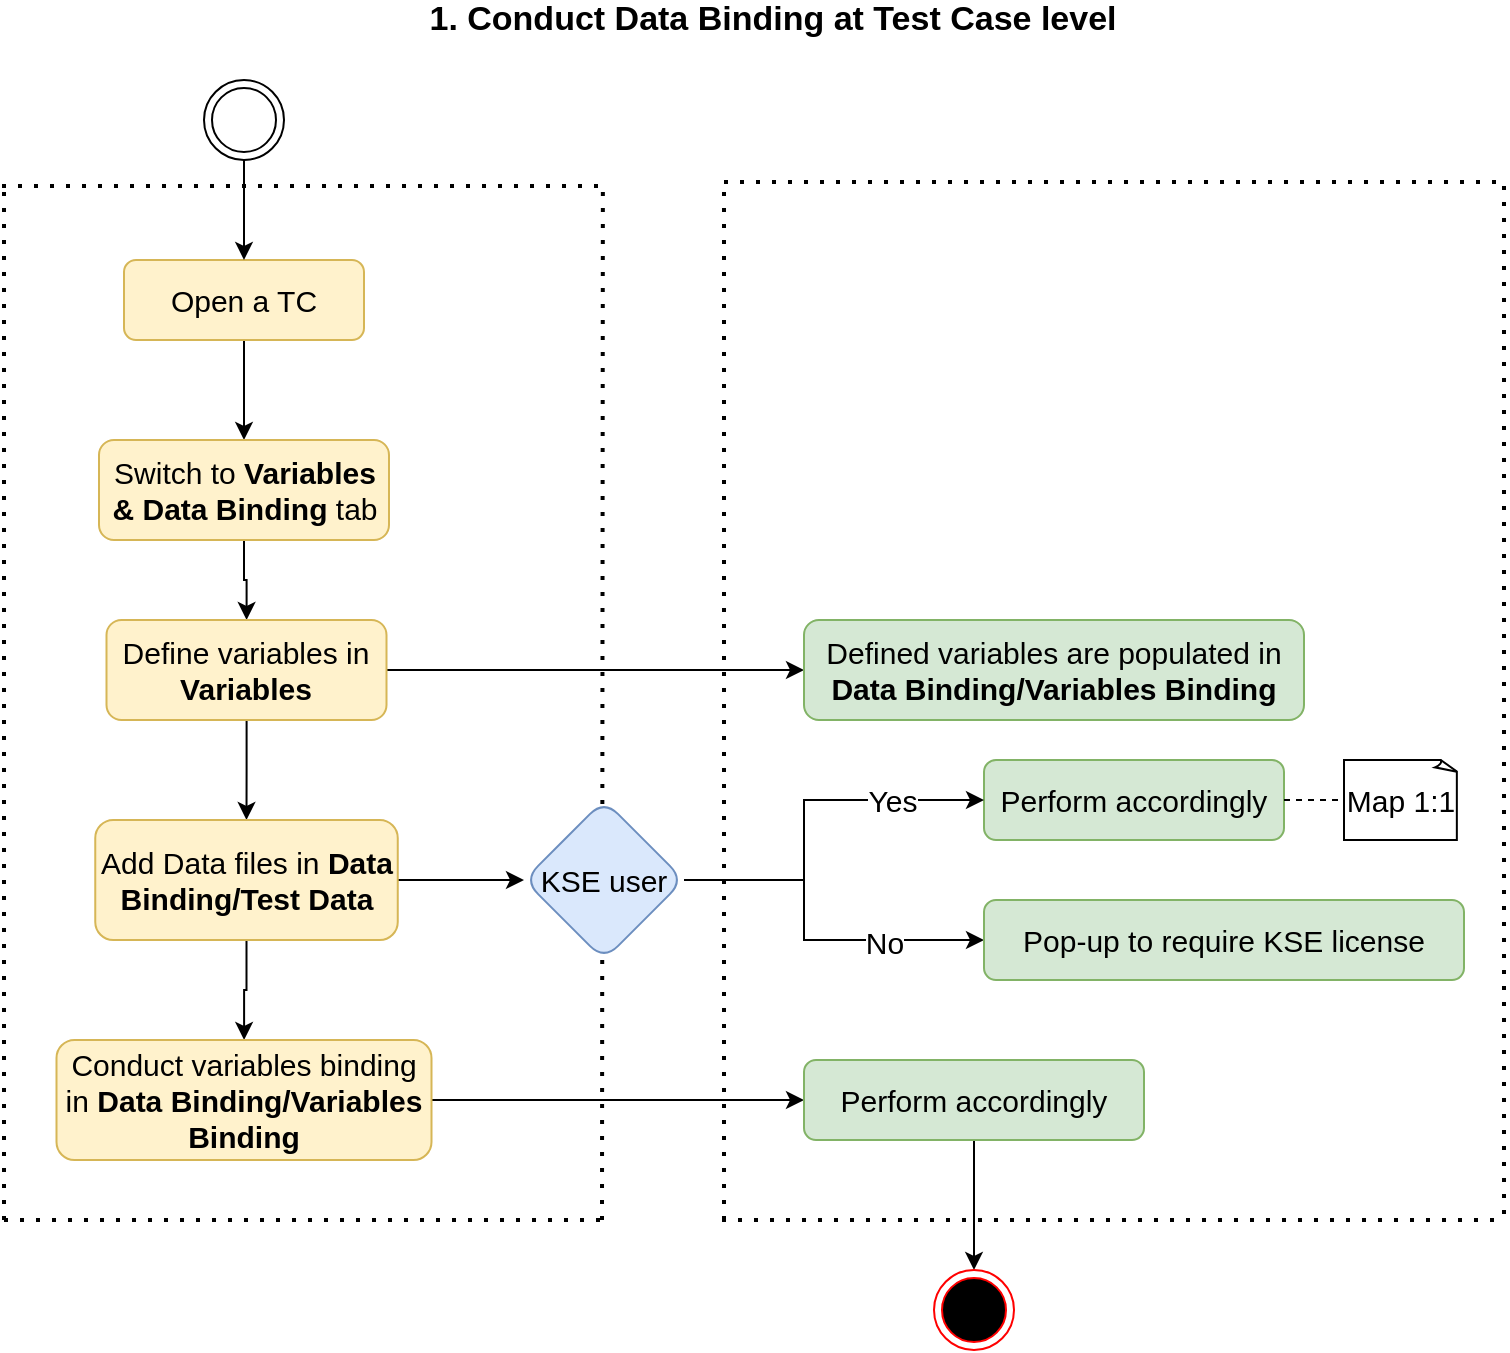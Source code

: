 <mxfile version="16.3.0" type="github" pages="2">
  <diagram id="C5RBs43oDa-KdzZeNtuy" name="conduct-data-binding-at-tc">
    <mxGraphModel dx="1577" dy="1957" grid="1" gridSize="10" guides="1" tooltips="1" connect="1" arrows="1" fold="1" page="1" pageScale="1" pageWidth="827" pageHeight="1169" math="0" shadow="0">
      <root>
        <mxCell id="WIyWlLk6GJQsqaUBKTNV-0" />
        <mxCell id="WIyWlLk6GJQsqaUBKTNV-1" parent="WIyWlLk6GJQsqaUBKTNV-0" />
        <mxCell id="QfkTnqK_QHVf0wzMm1VI-3" value="" style="edgeStyle=orthogonalEdgeStyle;rounded=0;orthogonalLoop=1;jettySize=auto;html=1;fontSize=15;" edge="1" parent="WIyWlLk6GJQsqaUBKTNV-1" source="WIyWlLk6GJQsqaUBKTNV-3" target="WIyWlLk6GJQsqaUBKTNV-7">
          <mxGeometry relative="1" as="geometry" />
        </mxCell>
        <mxCell id="WIyWlLk6GJQsqaUBKTNV-3" value="Open a TC" style="rounded=1;whiteSpace=wrap;html=1;fontSize=15;glass=0;strokeWidth=1;shadow=0;fillColor=#fff2cc;strokeColor=#d6b656;" parent="WIyWlLk6GJQsqaUBKTNV-1" vertex="1">
          <mxGeometry x="160" y="80" width="120" height="40" as="geometry" />
        </mxCell>
        <mxCell id="QfkTnqK_QHVf0wzMm1VI-4" value="" style="edgeStyle=orthogonalEdgeStyle;rounded=0;orthogonalLoop=1;jettySize=auto;html=1;fontSize=15;" edge="1" parent="WIyWlLk6GJQsqaUBKTNV-1" source="WIyWlLk6GJQsqaUBKTNV-7" target="WIyWlLk6GJQsqaUBKTNV-12">
          <mxGeometry relative="1" as="geometry" />
        </mxCell>
        <mxCell id="WIyWlLk6GJQsqaUBKTNV-7" value="Switch to&lt;b style=&quot;font-size: 15px;&quot;&gt; Variables &amp;amp; Data Binding&lt;/b&gt; tab" style="rounded=1;whiteSpace=wrap;html=1;fontSize=15;glass=0;strokeWidth=1;shadow=0;fillColor=#fff2cc;strokeColor=#d6b656;" parent="WIyWlLk6GJQsqaUBKTNV-1" vertex="1">
          <mxGeometry x="147.5" y="170" width="145" height="50" as="geometry" />
        </mxCell>
        <mxCell id="QfkTnqK_QHVf0wzMm1VI-6" value="" style="edgeStyle=orthogonalEdgeStyle;rounded=0;orthogonalLoop=1;jettySize=auto;html=1;fontSize=15;" edge="1" parent="WIyWlLk6GJQsqaUBKTNV-1" source="WIyWlLk6GJQsqaUBKTNV-12" target="QfkTnqK_QHVf0wzMm1VI-5">
          <mxGeometry relative="1" as="geometry" />
        </mxCell>
        <mxCell id="QfkTnqK_QHVf0wzMm1VI-10" value="" style="edgeStyle=orthogonalEdgeStyle;rounded=0;orthogonalLoop=1;jettySize=auto;html=1;fontSize=15;" edge="1" parent="WIyWlLk6GJQsqaUBKTNV-1" source="WIyWlLk6GJQsqaUBKTNV-12" target="QfkTnqK_QHVf0wzMm1VI-9">
          <mxGeometry relative="1" as="geometry" />
        </mxCell>
        <mxCell id="WIyWlLk6GJQsqaUBKTNV-12" value="Define variables in &lt;b style=&quot;font-size: 15px&quot;&gt;Variables&lt;/b&gt;" style="rounded=1;whiteSpace=wrap;html=1;fontSize=15;glass=0;strokeWidth=1;shadow=0;fillColor=#fff2cc;strokeColor=#d6b656;" parent="WIyWlLk6GJQsqaUBKTNV-1" vertex="1">
          <mxGeometry x="151.25" y="260" width="140" height="50" as="geometry" />
        </mxCell>
        <mxCell id="QfkTnqK_QHVf0wzMm1VI-2" value="" style="edgeStyle=orthogonalEdgeStyle;rounded=0;orthogonalLoop=1;jettySize=auto;html=1;fontSize=15;" edge="1" parent="WIyWlLk6GJQsqaUBKTNV-1" source="QfkTnqK_QHVf0wzMm1VI-1" target="WIyWlLk6GJQsqaUBKTNV-3">
          <mxGeometry relative="1" as="geometry" />
        </mxCell>
        <mxCell id="QfkTnqK_QHVf0wzMm1VI-1" value="" style="ellipse;shape=doubleEllipse;html=1;dashed=0;whitespace=wrap;aspect=fixed;fontSize=15;" vertex="1" parent="WIyWlLk6GJQsqaUBKTNV-1">
          <mxGeometry x="200" y="-10" width="40" height="40" as="geometry" />
        </mxCell>
        <mxCell id="QfkTnqK_QHVf0wzMm1VI-8" value="" style="edgeStyle=orthogonalEdgeStyle;rounded=0;orthogonalLoop=1;jettySize=auto;html=1;fontSize=15;" edge="1" parent="WIyWlLk6GJQsqaUBKTNV-1" source="QfkTnqK_QHVf0wzMm1VI-5" target="QfkTnqK_QHVf0wzMm1VI-7">
          <mxGeometry relative="1" as="geometry" />
        </mxCell>
        <mxCell id="QfkTnqK_QHVf0wzMm1VI-14" value="" style="edgeStyle=orthogonalEdgeStyle;rounded=0;orthogonalLoop=1;jettySize=auto;html=1;fontSize=15;" edge="1" parent="WIyWlLk6GJQsqaUBKTNV-1" source="QfkTnqK_QHVf0wzMm1VI-5">
          <mxGeometry relative="1" as="geometry">
            <mxPoint x="360" y="390.0" as="targetPoint" />
          </mxGeometry>
        </mxCell>
        <mxCell id="QfkTnqK_QHVf0wzMm1VI-5" value="Add Data files in &lt;b style=&quot;font-size: 15px;&quot;&gt;Data Binding/Test Data&lt;/b&gt;" style="whiteSpace=wrap;html=1;rounded=1;glass=0;strokeWidth=1;shadow=0;fontSize=15;fillColor=#fff2cc;strokeColor=#d6b656;" vertex="1" parent="WIyWlLk6GJQsqaUBKTNV-1">
          <mxGeometry x="145.63" y="360" width="151.25" height="60" as="geometry" />
        </mxCell>
        <mxCell id="QfkTnqK_QHVf0wzMm1VI-22" value="" style="edgeStyle=orthogonalEdgeStyle;rounded=0;orthogonalLoop=1;jettySize=auto;html=1;fontSize=15;" edge="1" parent="WIyWlLk6GJQsqaUBKTNV-1" source="QfkTnqK_QHVf0wzMm1VI-7" target="QfkTnqK_QHVf0wzMm1VI-21">
          <mxGeometry relative="1" as="geometry" />
        </mxCell>
        <mxCell id="QfkTnqK_QHVf0wzMm1VI-7" value="Conduct variables binding in &lt;b style=&quot;font-size: 15px;&quot;&gt;Data Binding/Variables Binding&lt;/b&gt;" style="whiteSpace=wrap;html=1;rounded=1;glass=0;strokeWidth=1;shadow=0;fontSize=15;fillColor=#fff2cc;strokeColor=#d6b656;" vertex="1" parent="WIyWlLk6GJQsqaUBKTNV-1">
          <mxGeometry x="126.25" y="470" width="187.5" height="60" as="geometry" />
        </mxCell>
        <mxCell id="QfkTnqK_QHVf0wzMm1VI-9" value="Defined variables are populated in &lt;b style=&quot;font-size: 15px;&quot;&gt;Data Binding/Variables Binding&lt;/b&gt;" style="rounded=1;whiteSpace=wrap;html=1;fontSize=15;glass=0;strokeWidth=1;shadow=0;fillColor=#d5e8d4;strokeColor=#82b366;" vertex="1" parent="WIyWlLk6GJQsqaUBKTNV-1">
          <mxGeometry x="500" y="260" width="250" height="50" as="geometry" />
        </mxCell>
        <mxCell id="QfkTnqK_QHVf0wzMm1VI-19" style="edgeStyle=orthogonalEdgeStyle;rounded=0;orthogonalLoop=1;jettySize=auto;html=1;entryX=0;entryY=0.5;entryDx=0;entryDy=0;fontSize=15;" edge="1" parent="WIyWlLk6GJQsqaUBKTNV-1" target="QfkTnqK_QHVf0wzMm1VI-18">
          <mxGeometry relative="1" as="geometry">
            <mxPoint x="440.0" y="390" as="sourcePoint" />
            <Array as="points">
              <mxPoint x="500" y="390" />
              <mxPoint x="500" y="420" />
            </Array>
          </mxGeometry>
        </mxCell>
        <mxCell id="QfkTnqK_QHVf0wzMm1VI-20" value="No" style="edgeLabel;html=1;align=center;verticalAlign=middle;resizable=0;points=[];fontSize=15;" vertex="1" connectable="0" parent="QfkTnqK_QHVf0wzMm1VI-19">
          <mxGeometry x="-0.003" y="1" relative="1" as="geometry">
            <mxPoint x="39" y="1" as="offset" />
          </mxGeometry>
        </mxCell>
        <mxCell id="QfkTnqK_QHVf0wzMm1VI-15" value="Perform accordingly" style="whiteSpace=wrap;html=1;rounded=1;glass=0;strokeWidth=1;shadow=0;fontSize=15;fillColor=#d5e8d4;strokeColor=#82b366;" vertex="1" parent="WIyWlLk6GJQsqaUBKTNV-1">
          <mxGeometry x="590" y="330" width="150" height="40" as="geometry" />
        </mxCell>
        <mxCell id="QfkTnqK_QHVf0wzMm1VI-18" value="Pop-up to require KSE license" style="whiteSpace=wrap;html=1;rounded=1;glass=0;strokeWidth=1;shadow=0;fontSize=15;fillColor=#d5e8d4;strokeColor=#82b366;" vertex="1" parent="WIyWlLk6GJQsqaUBKTNV-1">
          <mxGeometry x="590" y="400" width="240" height="40" as="geometry" />
        </mxCell>
        <mxCell id="QfkTnqK_QHVf0wzMm1VI-25" value="" style="edgeStyle=orthogonalEdgeStyle;rounded=0;orthogonalLoop=1;jettySize=auto;html=1;fontSize=15;" edge="1" parent="WIyWlLk6GJQsqaUBKTNV-1" source="QfkTnqK_QHVf0wzMm1VI-21" target="QfkTnqK_QHVf0wzMm1VI-24">
          <mxGeometry relative="1" as="geometry" />
        </mxCell>
        <mxCell id="QfkTnqK_QHVf0wzMm1VI-21" value="Perform accordingly" style="whiteSpace=wrap;html=1;rounded=1;glass=0;strokeWidth=1;shadow=0;fontSize=15;fillColor=#d5e8d4;strokeColor=#82b366;" vertex="1" parent="WIyWlLk6GJQsqaUBKTNV-1">
          <mxGeometry x="500" y="480" width="170" height="40" as="geometry" />
        </mxCell>
        <mxCell id="QfkTnqK_QHVf0wzMm1VI-24" value="" style="ellipse;html=1;shape=endState;fillColor=#000000;strokeColor=#ff0000;fontSize=15;" vertex="1" parent="WIyWlLk6GJQsqaUBKTNV-1">
          <mxGeometry x="565" y="585" width="40" height="40" as="geometry" />
        </mxCell>
        <mxCell id="QfkTnqK_QHVf0wzMm1VI-28" value="Map 1:1" style="whiteSpace=wrap;html=1;shape=mxgraph.basic.document;fontSize=15;" vertex="1" parent="WIyWlLk6GJQsqaUBKTNV-1">
          <mxGeometry x="770" y="330" width="57" height="40" as="geometry" />
        </mxCell>
        <mxCell id="QfkTnqK_QHVf0wzMm1VI-32" value="&lt;font style=&quot;font-size: 17px&quot;&gt;1. Conduct Data Binding at Test Case level&lt;/font&gt;" style="text;html=1;align=center;verticalAlign=middle;resizable=0;points=[];autosize=1;strokeColor=none;fillColor=none;fontStyle=1;fontSize=15;" vertex="1" parent="WIyWlLk6GJQsqaUBKTNV-1">
          <mxGeometry x="303.75" y="-50" width="360" height="20" as="geometry" />
        </mxCell>
        <mxCell id="QfkTnqK_QHVf0wzMm1VI-33" value="" style="endArrow=none;dashed=1;html=1;dashPattern=1 3;strokeWidth=2;rounded=0;fontSize=15;" edge="1" parent="WIyWlLk6GJQsqaUBKTNV-1">
          <mxGeometry width="50" height="50" relative="1" as="geometry">
            <mxPoint x="100" y="560" as="sourcePoint" />
            <mxPoint x="400" y="560" as="targetPoint" />
          </mxGeometry>
        </mxCell>
        <mxCell id="QfkTnqK_QHVf0wzMm1VI-34" value="" style="endArrow=none;dashed=1;html=1;dashPattern=1 3;strokeWidth=2;rounded=0;fontSize=15;" edge="1" parent="WIyWlLk6GJQsqaUBKTNV-1">
          <mxGeometry width="50" height="50" relative="1" as="geometry">
            <mxPoint x="100" y="560" as="sourcePoint" />
            <mxPoint x="100" y="40" as="targetPoint" />
          </mxGeometry>
        </mxCell>
        <mxCell id="QfkTnqK_QHVf0wzMm1VI-35" value="" style="endArrow=none;dashed=1;html=1;dashPattern=1 3;strokeWidth=2;rounded=0;fontSize=15;" edge="1" parent="WIyWlLk6GJQsqaUBKTNV-1">
          <mxGeometry width="50" height="50" relative="1" as="geometry">
            <mxPoint x="399" y="560" as="sourcePoint" />
            <mxPoint x="399.44" y="40" as="targetPoint" />
          </mxGeometry>
        </mxCell>
        <mxCell id="QfkTnqK_QHVf0wzMm1VI-36" value="" style="endArrow=none;dashed=1;html=1;dashPattern=1 3;strokeWidth=2;rounded=0;fontSize=15;" edge="1" parent="WIyWlLk6GJQsqaUBKTNV-1">
          <mxGeometry width="50" height="50" relative="1" as="geometry">
            <mxPoint x="99" y="43" as="sourcePoint" />
            <mxPoint x="400" y="43" as="targetPoint" />
          </mxGeometry>
        </mxCell>
        <mxCell id="QfkTnqK_QHVf0wzMm1VI-38" style="edgeStyle=orthogonalEdgeStyle;rounded=0;orthogonalLoop=1;jettySize=auto;html=1;entryX=0;entryY=0.5;entryDx=0;entryDy=0;fontSize=15;" edge="1" parent="WIyWlLk6GJQsqaUBKTNV-1" source="QfkTnqK_QHVf0wzMm1VI-37" target="QfkTnqK_QHVf0wzMm1VI-15">
          <mxGeometry relative="1" as="geometry">
            <Array as="points">
              <mxPoint x="500" y="390" />
              <mxPoint x="500" y="350" />
            </Array>
          </mxGeometry>
        </mxCell>
        <mxCell id="QfkTnqK_QHVf0wzMm1VI-39" value="Yes" style="edgeLabel;html=1;align=center;verticalAlign=middle;resizable=0;points=[];fontSize=15;" vertex="1" connectable="0" parent="QfkTnqK_QHVf0wzMm1VI-38">
          <mxGeometry x="0.489" relative="1" as="geometry">
            <mxPoint x="2" as="offset" />
          </mxGeometry>
        </mxCell>
        <mxCell id="QfkTnqK_QHVf0wzMm1VI-37" value="KSE user" style="rhombus;whiteSpace=wrap;html=1;rounded=1;glass=0;strokeWidth=1;shadow=0;fontSize=15;fillColor=#dae8fc;strokeColor=#6c8ebf;" vertex="1" parent="WIyWlLk6GJQsqaUBKTNV-1">
          <mxGeometry x="360" y="350" width="80" height="80" as="geometry" />
        </mxCell>
        <mxCell id="QfkTnqK_QHVf0wzMm1VI-40" value="" style="endArrow=none;dashed=1;html=1;dashPattern=1 3;strokeWidth=2;rounded=0;fontSize=15;" edge="1" parent="WIyWlLk6GJQsqaUBKTNV-1">
          <mxGeometry width="50" height="50" relative="1" as="geometry">
            <mxPoint x="460" y="560" as="sourcePoint" />
            <mxPoint x="460" y="40" as="targetPoint" />
          </mxGeometry>
        </mxCell>
        <mxCell id="QfkTnqK_QHVf0wzMm1VI-41" value="" style="endArrow=none;dashed=1;html=1;dashPattern=1 3;strokeWidth=2;rounded=0;fontSize=15;" edge="1" parent="WIyWlLk6GJQsqaUBKTNV-1">
          <mxGeometry width="50" height="50" relative="1" as="geometry">
            <mxPoint x="460" y="41" as="sourcePoint" />
            <mxPoint x="850" y="41" as="targetPoint" />
          </mxGeometry>
        </mxCell>
        <mxCell id="QfkTnqK_QHVf0wzMm1VI-42" value="" style="endArrow=none;dashed=1;html=1;dashPattern=1 3;strokeWidth=2;rounded=0;fontSize=15;" edge="1" parent="WIyWlLk6GJQsqaUBKTNV-1">
          <mxGeometry width="50" height="50" relative="1" as="geometry">
            <mxPoint x="850" y="557" as="sourcePoint" />
            <mxPoint x="850" y="37" as="targetPoint" />
          </mxGeometry>
        </mxCell>
        <mxCell id="QfkTnqK_QHVf0wzMm1VI-43" value="" style="endArrow=none;dashed=1;html=1;dashPattern=1 3;strokeWidth=2;rounded=0;fontSize=15;" edge="1" parent="WIyWlLk6GJQsqaUBKTNV-1">
          <mxGeometry width="50" height="50" relative="1" as="geometry">
            <mxPoint x="459" y="560" as="sourcePoint" />
            <mxPoint x="850" y="560" as="targetPoint" />
          </mxGeometry>
        </mxCell>
        <mxCell id="QfkTnqK_QHVf0wzMm1VI-46" value="" style="endArrow=none;dashed=1;html=1;rounded=0;fontSize=15;exitX=1;exitY=0.5;exitDx=0;exitDy=0;entryX=0;entryY=0.5;entryDx=0;entryDy=0;entryPerimeter=0;" edge="1" parent="WIyWlLk6GJQsqaUBKTNV-1" source="QfkTnqK_QHVf0wzMm1VI-15" target="QfkTnqK_QHVf0wzMm1VI-28">
          <mxGeometry width="50" height="50" relative="1" as="geometry">
            <mxPoint x="420" y="300" as="sourcePoint" />
            <mxPoint x="470" y="250" as="targetPoint" />
          </mxGeometry>
        </mxCell>
      </root>
    </mxGraphModel>
  </diagram>
  <diagram id="1cekGYw0_-Q41T10hkjc" name="backward-compatible">
    <mxGraphModel dx="873" dy="1915" grid="1" gridSize="10" guides="1" tooltips="1" connect="1" arrows="1" fold="1" page="1" pageScale="1" pageWidth="850" pageHeight="1100" math="0" shadow="0">
      <root>
        <mxCell id="G7K1ntuhQkjRjKOpwgsV-0" />
        <mxCell id="G7K1ntuhQkjRjKOpwgsV-1" parent="G7K1ntuhQkjRjKOpwgsV-0" />
        <mxCell id="ChAdXzxrMKeNjNrX0plX-0" value="&lt;font style=&quot;font-size: 15px&quot;&gt;2. Backward Compatible&lt;/font&gt;" style="text;html=1;align=center;verticalAlign=middle;resizable=0;points=[];autosize=1;strokeColor=none;fillColor=none;fontStyle=1;fontSize=15;" vertex="1" parent="G7K1ntuhQkjRjKOpwgsV-1">
          <mxGeometry x="1630" y="-20" width="190" height="20" as="geometry" />
        </mxCell>
        <mxCell id="ChAdXzxrMKeNjNrX0plX-1" value="" style="edgeStyle=orthogonalEdgeStyle;rounded=0;orthogonalLoop=1;jettySize=auto;html=1;fontSize=15;" edge="1" parent="G7K1ntuhQkjRjKOpwgsV-1" source="ChAdXzxrMKeNjNrX0plX-2" target="ChAdXzxrMKeNjNrX0plX-4">
          <mxGeometry relative="1" as="geometry" />
        </mxCell>
        <mxCell id="ChAdXzxrMKeNjNrX0plX-2" value="Open a TC" style="rounded=1;whiteSpace=wrap;html=1;fontSize=15;glass=0;strokeWidth=1;shadow=0;fillColor=#fff2cc;strokeColor=#d6b656;" vertex="1" parent="G7K1ntuhQkjRjKOpwgsV-1">
          <mxGeometry x="1060" y="40" width="120" height="40" as="geometry" />
        </mxCell>
        <mxCell id="ChAdXzxrMKeNjNrX0plX-3" value="" style="edgeStyle=orthogonalEdgeStyle;rounded=0;orthogonalLoop=1;jettySize=auto;html=1;fontSize=15;" edge="1" parent="G7K1ntuhQkjRjKOpwgsV-1">
          <mxGeometry relative="1" as="geometry">
            <mxPoint x="1200" y="176" as="sourcePoint" />
            <mxPoint x="1530" y="136" as="targetPoint" />
            <Array as="points">
              <mxPoint x="1200" y="176" />
              <mxPoint x="1200" y="96" />
              <mxPoint x="1480" y="96" />
              <mxPoint x="1480" y="136" />
            </Array>
          </mxGeometry>
        </mxCell>
        <mxCell id="ChAdXzxrMKeNjNrX0plX-4" value="Add TC to TS" style="rounded=1;whiteSpace=wrap;html=1;fontSize=15;glass=0;strokeWidth=1;shadow=0;fillColor=#fff2cc;strokeColor=#d6b656;" vertex="1" parent="G7K1ntuhQkjRjKOpwgsV-1">
          <mxGeometry x="1060" y="194" width="120" height="40" as="geometry" />
        </mxCell>
        <mxCell id="ChAdXzxrMKeNjNrX0plX-5" value="1. New project:&lt;br&gt;a. TC has data binding, TS not&amp;nbsp;" style="edgeLabel;html=1;align=left;verticalAlign=middle;resizable=0;points=[];fontSize=15;" vertex="1" connectable="0" parent="G7K1ntuhQkjRjKOpwgsV-1">
          <mxGeometry x="1241.004" y="96" as="geometry" />
        </mxCell>
        <mxCell id="g6Rv6Hhnv-sXQ9xXqwC8-19" value="" style="edgeStyle=orthogonalEdgeStyle;rounded=0;orthogonalLoop=1;jettySize=auto;html=1;fontSize=16;" edge="1" parent="G7K1ntuhQkjRjKOpwgsV-1" source="ChAdXzxrMKeNjNrX0plX-7" target="g6Rv6Hhnv-sXQ9xXqwC8-18">
          <mxGeometry relative="1" as="geometry" />
        </mxCell>
        <mxCell id="ChAdXzxrMKeNjNrX0plX-7" value="Default state: &lt;br&gt;Use data binding at TS" style="rounded=1;whiteSpace=wrap;html=1;fontSize=15;glass=0;strokeWidth=1;shadow=0;fillColor=#d5e8d4;strokeColor=#82b366;" vertex="1" parent="G7K1ntuhQkjRjKOpwgsV-1">
          <mxGeometry x="1701" y="230" width="190" height="50" as="geometry" />
        </mxCell>
        <mxCell id="ChAdXzxrMKeNjNrX0plX-8" value="2. Existing project:&lt;br&gt;a. TC has no data binding, TS has&amp;nbsp;" style="edgeLabel;html=1;align=left;verticalAlign=middle;resizable=0;points=[];fontSize=15;" vertex="1" connectable="0" parent="G7K1ntuhQkjRjKOpwgsV-1">
          <mxGeometry x="1241.004" y="250" as="geometry" />
        </mxCell>
        <mxCell id="ChAdXzxrMKeNjNrX0plX-9" style="edgeStyle=orthogonalEdgeStyle;rounded=0;orthogonalLoop=1;jettySize=auto;html=1;entryX=0;entryY=0.5;entryDx=0;entryDy=0;fontSize=15;" edge="1" parent="G7K1ntuhQkjRjKOpwgsV-1">
          <mxGeometry relative="1" as="geometry">
            <mxPoint x="1550.0" y="144" as="sourcePoint" />
            <mxPoint x="1700" y="174" as="targetPoint" />
            <Array as="points">
              <mxPoint x="1550" y="140" />
              <mxPoint x="1610" y="140" />
              <mxPoint x="1610" y="174" />
            </Array>
          </mxGeometry>
        </mxCell>
        <mxCell id="ChAdXzxrMKeNjNrX0plX-10" value="No" style="edgeLabel;html=1;align=center;verticalAlign=middle;resizable=0;points=[];fontSize=15;" vertex="1" connectable="0" parent="ChAdXzxrMKeNjNrX0plX-9">
          <mxGeometry x="-0.003" y="1" relative="1" as="geometry">
            <mxPoint x="43" y="4" as="offset" />
          </mxGeometry>
        </mxCell>
        <mxCell id="ChAdXzxrMKeNjNrX0plX-11" style="edgeStyle=orthogonalEdgeStyle;rounded=0;orthogonalLoop=1;jettySize=auto;html=1;entryX=0;entryY=0.5;entryDx=0;entryDy=0;fontSize=15;" edge="1" parent="G7K1ntuhQkjRjKOpwgsV-1" source="ChAdXzxrMKeNjNrX0plX-20">
          <mxGeometry relative="1" as="geometry">
            <mxPoint x="1550" y="76.0" as="sourcePoint" />
            <mxPoint x="1700" y="91" as="targetPoint" />
            <Array as="points">
              <mxPoint x="1610" y="140" />
              <mxPoint x="1610" y="91" />
            </Array>
          </mxGeometry>
        </mxCell>
        <mxCell id="ChAdXzxrMKeNjNrX0plX-12" value="Yes" style="edgeLabel;html=1;align=center;verticalAlign=middle;resizable=0;points=[];fontSize=15;" vertex="1" connectable="0" parent="ChAdXzxrMKeNjNrX0plX-11">
          <mxGeometry x="0.489" relative="1" as="geometry">
            <mxPoint x="-5" y="-1" as="offset" />
          </mxGeometry>
        </mxCell>
        <mxCell id="g6Rv6Hhnv-sXQ9xXqwC8-11" value="" style="edgeStyle=orthogonalEdgeStyle;rounded=0;orthogonalLoop=1;jettySize=auto;html=1;fontSize=16;" edge="1" parent="G7K1ntuhQkjRjKOpwgsV-1">
          <mxGeometry relative="1" as="geometry">
            <mxPoint x="1890" y="91" as="sourcePoint" />
            <mxPoint x="1943" y="91" as="targetPoint" />
          </mxGeometry>
        </mxCell>
        <mxCell id="ChAdXzxrMKeNjNrX0plX-13" value="Default state: &lt;br&gt;Use data binding at TC" style="rounded=1;whiteSpace=wrap;html=1;fontSize=15;glass=0;strokeWidth=1;shadow=0;fillColor=#d5e8d4;strokeColor=#82b366;" vertex="1" parent="G7K1ntuhQkjRjKOpwgsV-1">
          <mxGeometry x="1700" y="68.5" width="190" height="50" as="geometry" />
        </mxCell>
        <mxCell id="ChAdXzxrMKeNjNrX0plX-14" value="" style="edgeStyle=orthogonalEdgeStyle;rounded=0;orthogonalLoop=1;jettySize=auto;html=1;fontSize=15;" edge="1" parent="G7K1ntuhQkjRjKOpwgsV-1" source="ChAdXzxrMKeNjNrX0plX-15" target="ChAdXzxrMKeNjNrX0plX-16">
          <mxGeometry relative="1" as="geometry" />
        </mxCell>
        <mxCell id="ChAdXzxrMKeNjNrX0plX-15" value="Default state: &lt;br&gt;Use data binding at TC" style="rounded=1;whiteSpace=wrap;html=1;fontSize=15;glass=0;strokeWidth=1;shadow=0;fillColor=#d5e8d4;strokeColor=#82b366;" vertex="1" parent="G7K1ntuhQkjRjKOpwgsV-1">
          <mxGeometry x="1700" y="144" width="190" height="50" as="geometry" />
        </mxCell>
        <mxCell id="ChAdXzxrMKeNjNrX0plX-16" value="Pop-up to require KSE license" style="rounded=1;whiteSpace=wrap;html=1;fontSize=15;glass=0;strokeWidth=1;shadow=0;fillColor=#d5e8d4;strokeColor=#82b366;" vertex="1" parent="G7K1ntuhQkjRjKOpwgsV-1">
          <mxGeometry x="1943" y="144" width="217" height="50" as="geometry" />
        </mxCell>
        <mxCell id="ChAdXzxrMKeNjNrX0plX-17" value="Shadow edit area at TS" style="whiteSpace=wrap;html=1;shape=mxgraph.basic.document;fontSize=15;" vertex="1" parent="G7K1ntuhQkjRjKOpwgsV-1">
          <mxGeometry x="2190" y="134" width="170" height="40" as="geometry" />
        </mxCell>
        <mxCell id="ChAdXzxrMKeNjNrX0plX-18" value="" style="endArrow=none;dashed=1;html=1;rounded=0;fontSize=15;exitX=1;exitY=0.5;exitDx=0;exitDy=0;entryX=0;entryY=0.5;entryDx=0;entryDy=0;entryPerimeter=0;" edge="1" parent="G7K1ntuhQkjRjKOpwgsV-1" source="ChAdXzxrMKeNjNrX0plX-16" target="ChAdXzxrMKeNjNrX0plX-17">
          <mxGeometry width="50" height="50" relative="1" as="geometry">
            <mxPoint x="2170" y="171" as="sourcePoint" />
            <mxPoint x="1900" y="71" as="targetPoint" />
          </mxGeometry>
        </mxCell>
        <mxCell id="ChAdXzxrMKeNjNrX0plX-19" value="" style="endArrow=classic;html=1;rounded=0;fontSize=15;" edge="1" parent="G7K1ntuhQkjRjKOpwgsV-1">
          <mxGeometry width="50" height="50" relative="1" as="geometry">
            <mxPoint x="1200" y="176" as="sourcePoint" />
            <mxPoint x="1570" y="136" as="targetPoint" />
            <Array as="points">
              <mxPoint x="1480" y="176" />
              <mxPoint x="1480" y="136" />
              <mxPoint x="1560" y="136" />
            </Array>
          </mxGeometry>
        </mxCell>
        <mxCell id="ChAdXzxrMKeNjNrX0plX-20" value="KSE" style="rhombus;whiteSpace=wrap;html=1;fontSize=15;fillColor=#dae8fc;strokeColor=#6c8ebf;rounded=1;glass=0;strokeWidth=1;shadow=0;" vertex="1" parent="G7K1ntuhQkjRjKOpwgsV-1">
          <mxGeometry x="1510" y="96" width="80" height="80" as="geometry" />
        </mxCell>
        <mxCell id="ChAdXzxrMKeNjNrX0plX-21" value="1. New project:&lt;br&gt;b. TC &amp;amp; TS has no data binding&amp;nbsp;" style="edgeLabel;html=1;align=left;verticalAlign=middle;resizable=0;points=[];fontSize=15;" vertex="1" connectable="0" parent="G7K1ntuhQkjRjKOpwgsV-1">
          <mxGeometry x="1241.004" y="176" as="geometry" />
        </mxCell>
        <mxCell id="g6Rv6Hhnv-sXQ9xXqwC8-15" style="edgeStyle=orthogonalEdgeStyle;rounded=0;orthogonalLoop=1;jettySize=auto;html=1;entryX=0;entryY=0.5;entryDx=0;entryDy=0;fontSize=16;" edge="1" parent="G7K1ntuhQkjRjKOpwgsV-1">
          <mxGeometry relative="1" as="geometry">
            <mxPoint x="1890" y="337.5" as="sourcePoint" />
            <mxPoint x="1943" y="337.5" as="targetPoint" />
          </mxGeometry>
        </mxCell>
        <mxCell id="g6Rv6Hhnv-sXQ9xXqwC8-8" value="&lt;span style=&quot;font-size: 15px&quot;&gt;Default state:&lt;/span&gt;&lt;br style=&quot;font-size: 15px&quot;&gt;&lt;span style=&quot;font-size: 15px&quot;&gt;Use data binding at TS&lt;/span&gt;" style="rounded=1;whiteSpace=wrap;html=1;fontSize=16;fillColor=#d5e8d4;strokeColor=#82b366;" vertex="1" parent="G7K1ntuhQkjRjKOpwgsV-1">
          <mxGeometry x="1701" y="314" width="190" height="50" as="geometry" />
        </mxCell>
        <mxCell id="g6Rv6Hhnv-sXQ9xXqwC8-10" value="Perform accordingly" style="whiteSpace=wrap;html=1;fontSize=15;fillColor=#d5e8d4;strokeColor=#82b366;rounded=1;glass=0;strokeWidth=1;shadow=0;" vertex="1" parent="G7K1ntuhQkjRjKOpwgsV-1">
          <mxGeometry x="1943" y="73.5" width="155" height="45" as="geometry" />
        </mxCell>
        <mxCell id="g6Rv6Hhnv-sXQ9xXqwC8-12" value="Perform accordingly" style="whiteSpace=wrap;html=1;fontSize=15;fillColor=#d5e8d4;strokeColor=#82b366;rounded=1;glass=0;strokeWidth=1;shadow=0;" vertex="1" parent="G7K1ntuhQkjRjKOpwgsV-1">
          <mxGeometry x="1943" y="316.5" width="155" height="45" as="geometry" />
        </mxCell>
        <mxCell id="g6Rv6Hhnv-sXQ9xXqwC8-18" value="Select which kind of Data Binding will be used to execute the test" style="rounded=1;whiteSpace=wrap;html=1;fontSize=15;glass=0;strokeWidth=1;shadow=0;fillColor=#d5e8d4;strokeColor=#82b366;" vertex="1" parent="G7K1ntuhQkjRjKOpwgsV-1">
          <mxGeometry x="1943" y="230" width="247" height="50" as="geometry" />
        </mxCell>
        <mxCell id="g6Rv6Hhnv-sXQ9xXqwC8-20" value="2. Existing project:&lt;br&gt;b. TC &amp;amp; TS has data binding" style="edgeLabel;html=1;align=left;verticalAlign=middle;resizable=0;points=[];fontSize=15;" vertex="1" connectable="0" parent="G7K1ntuhQkjRjKOpwgsV-1">
          <mxGeometry x="1241.004" y="337" as="geometry" />
        </mxCell>
        <mxCell id="g6Rv6Hhnv-sXQ9xXqwC8-30" value="" style="endArrow=none;html=1;rounded=0;fontSize=16;" edge="1" parent="G7K1ntuhQkjRjKOpwgsV-1">
          <mxGeometry width="50" height="50" relative="1" as="geometry">
            <mxPoint x="1230" y="340" as="sourcePoint" />
            <mxPoint x="1200" y="230" as="targetPoint" />
            <Array as="points">
              <mxPoint x="1200" y="340" />
            </Array>
          </mxGeometry>
        </mxCell>
        <mxCell id="g6Rv6Hhnv-sXQ9xXqwC8-32" value="" style="endArrow=none;html=1;rounded=0;fontSize=16;exitX=1;exitY=0.5;exitDx=0;exitDy=0;" edge="1" parent="G7K1ntuhQkjRjKOpwgsV-1" source="ChAdXzxrMKeNjNrX0plX-4">
          <mxGeometry width="50" height="50" relative="1" as="geometry">
            <mxPoint x="1300" y="340" as="sourcePoint" />
            <mxPoint x="1200" y="300" as="targetPoint" />
            <Array as="points">
              <mxPoint x="1200" y="214" />
            </Array>
          </mxGeometry>
        </mxCell>
        <mxCell id="g6Rv6Hhnv-sXQ9xXqwC8-34" value="" style="endArrow=none;html=1;rounded=0;fontSize=16;" edge="1" parent="G7K1ntuhQkjRjKOpwgsV-1">
          <mxGeometry width="50" height="50" relative="1" as="geometry">
            <mxPoint x="1440" y="340" as="sourcePoint" />
            <mxPoint x="1500" y="250" as="targetPoint" />
            <Array as="points">
              <mxPoint x="1500" y="340" />
              <mxPoint x="1500" y="307" />
            </Array>
          </mxGeometry>
        </mxCell>
        <mxCell id="g6Rv6Hhnv-sXQ9xXqwC8-47" value="" style="endArrow=none;html=1;rounded=0;fontSize=16;" edge="1" parent="G7K1ntuhQkjRjKOpwgsV-1">
          <mxGeometry width="50" height="50" relative="1" as="geometry">
            <mxPoint x="1200" y="240" as="sourcePoint" />
            <mxPoint x="1200" y="170" as="targetPoint" />
          </mxGeometry>
        </mxCell>
        <mxCell id="g6Rv6Hhnv-sXQ9xXqwC8-49" value="" style="endArrow=none;html=1;rounded=0;fontSize=16;" edge="1" parent="G7K1ntuhQkjRjKOpwgsV-1">
          <mxGeometry width="50" height="50" relative="1" as="geometry">
            <mxPoint x="1200" y="250" as="sourcePoint" />
            <mxPoint x="1230" y="250" as="targetPoint" />
          </mxGeometry>
        </mxCell>
        <mxCell id="g6Rv6Hhnv-sXQ9xXqwC8-51" value="" style="endArrow=none;html=1;rounded=0;fontSize=16;" edge="1" parent="G7K1ntuhQkjRjKOpwgsV-1">
          <mxGeometry width="50" height="50" relative="1" as="geometry">
            <mxPoint x="1470" y="250" as="sourcePoint" />
            <mxPoint x="1500" y="250" as="targetPoint" />
          </mxGeometry>
        </mxCell>
        <mxCell id="g6Rv6Hhnv-sXQ9xXqwC8-53" value="" style="endArrow=none;html=1;rounded=0;fontSize=16;entryX=0;entryY=0.5;entryDx=0;entryDy=0;" edge="1" parent="G7K1ntuhQkjRjKOpwgsV-1" target="g6Rv6Hhnv-sXQ9xXqwC8-70">
          <mxGeometry width="50" height="50" relative="1" as="geometry">
            <mxPoint x="1500" y="297" as="sourcePoint" />
            <mxPoint x="1530" y="319" as="targetPoint" />
          </mxGeometry>
        </mxCell>
        <mxCell id="g6Rv6Hhnv-sXQ9xXqwC8-59" value="" style="endArrow=classic;html=1;rounded=0;fontSize=16;entryX=0;entryY=0.5;entryDx=0;entryDy=0;" edge="1" parent="G7K1ntuhQkjRjKOpwgsV-1" target="ChAdXzxrMKeNjNrX0plX-7">
          <mxGeometry width="50" height="50" relative="1" as="geometry">
            <mxPoint x="1580" y="300" as="sourcePoint" />
            <mxPoint x="1710" y="145" as="targetPoint" />
            <Array as="points">
              <mxPoint x="1610" y="300" />
              <mxPoint x="1610" y="255" />
            </Array>
          </mxGeometry>
        </mxCell>
        <mxCell id="g6Rv6Hhnv-sXQ9xXqwC8-60" value="&lt;font style=&quot;font-size: 15px&quot;&gt;Yes&lt;/font&gt;" style="edgeLabel;html=1;align=center;verticalAlign=middle;resizable=0;points=[];fontSize=16;" vertex="1" connectable="0" parent="g6Rv6Hhnv-sXQ9xXqwC8-59">
          <mxGeometry x="0.472" y="1" relative="1" as="geometry">
            <mxPoint as="offset" />
          </mxGeometry>
        </mxCell>
        <mxCell id="g6Rv6Hhnv-sXQ9xXqwC8-70" value="&lt;font style=&quot;font-size: 16px&quot;&gt;KSE&lt;/font&gt;" style="rhombus;whiteSpace=wrap;html=1;fontSize=17;rounded=1;fillColor=#dae8fc;strokeColor=#6c8ebf;" vertex="1" parent="G7K1ntuhQkjRjKOpwgsV-1">
          <mxGeometry x="1520" y="257" width="80" height="80" as="geometry" />
        </mxCell>
        <mxCell id="g6Rv6Hhnv-sXQ9xXqwC8-72" value="" style="endArrow=classic;html=1;rounded=0;fontSize=15;entryX=0;entryY=0.5;entryDx=0;entryDy=0;" edge="1" parent="G7K1ntuhQkjRjKOpwgsV-1" target="g6Rv6Hhnv-sXQ9xXqwC8-8">
          <mxGeometry width="50" height="50" relative="1" as="geometry">
            <mxPoint x="1610" y="300" as="sourcePoint" />
            <mxPoint x="1830" y="240" as="targetPoint" />
            <Array as="points">
              <mxPoint x="1610" y="340" />
            </Array>
          </mxGeometry>
        </mxCell>
        <mxCell id="g6Rv6Hhnv-sXQ9xXqwC8-73" value="" style="edgeLabel;html=1;align=center;verticalAlign=middle;resizable=0;points=[];fontSize=15;" vertex="1" connectable="0" parent="g6Rv6Hhnv-sXQ9xXqwC8-72">
          <mxGeometry x="0.364" y="2" relative="1" as="geometry">
            <mxPoint as="offset" />
          </mxGeometry>
        </mxCell>
        <mxCell id="g6Rv6Hhnv-sXQ9xXqwC8-74" value="o" style="edgeLabel;html=1;align=center;verticalAlign=middle;resizable=0;points=[];fontSize=15;" vertex="1" connectable="0" parent="g6Rv6Hhnv-sXQ9xXqwC8-72">
          <mxGeometry x="0.246" y="-1" relative="1" as="geometry">
            <mxPoint as="offset" />
          </mxGeometry>
        </mxCell>
        <mxCell id="g6Rv6Hhnv-sXQ9xXqwC8-75" value="No" style="edgeLabel;html=1;align=center;verticalAlign=middle;resizable=0;points=[];fontSize=15;" vertex="1" connectable="0" parent="g6Rv6Hhnv-sXQ9xXqwC8-72">
          <mxGeometry x="0.152" y="-2" relative="1" as="geometry">
            <mxPoint x="7" y="-3" as="offset" />
          </mxGeometry>
        </mxCell>
      </root>
    </mxGraphModel>
  </diagram>
</mxfile>
